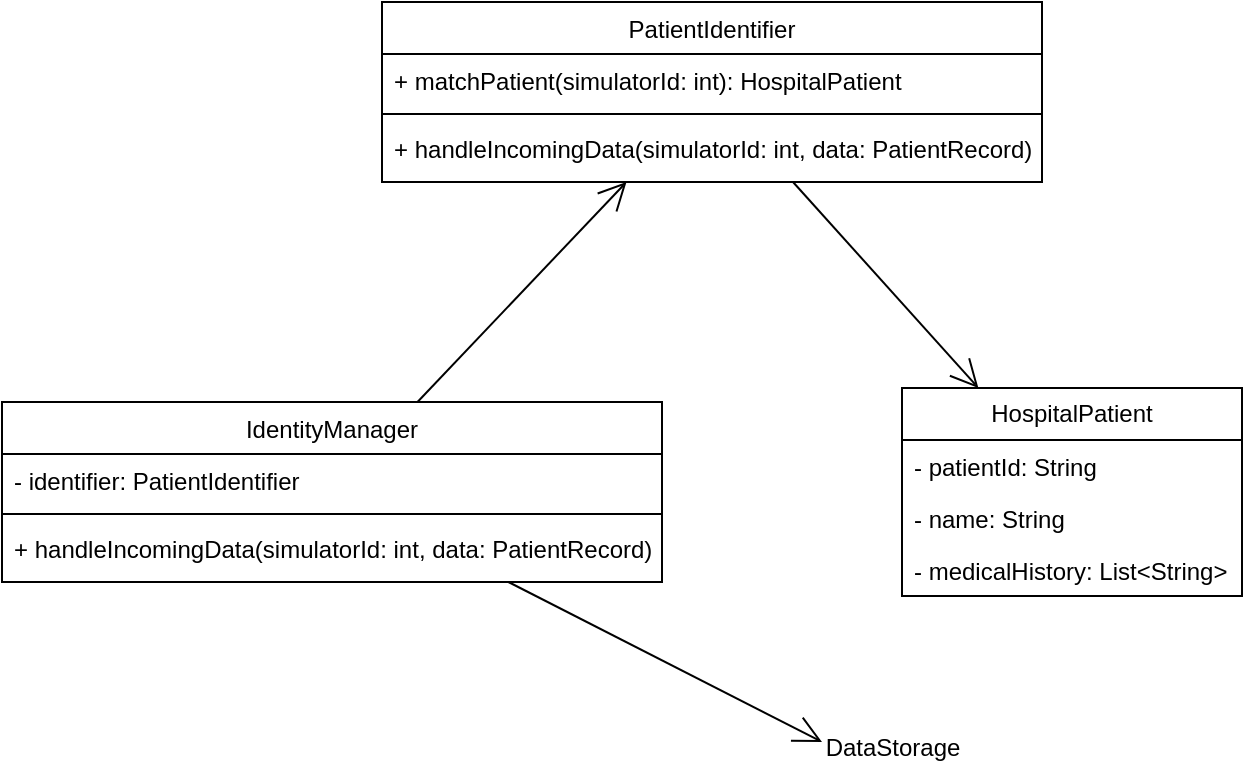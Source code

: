<mxfile version="27.0.9">
  <diagram id="C5RBs43oDa-KdzZeNtuy" name="Page-1">
    <mxGraphModel dx="946" dy="563" grid="1" gridSize="10" guides="1" tooltips="1" connect="1" arrows="1" fold="1" page="1" pageScale="1" pageWidth="827" pageHeight="1169" math="0" shadow="0">
      <root>
        <mxCell id="WIyWlLk6GJQsqaUBKTNV-0" />
        <mxCell id="WIyWlLk6GJQsqaUBKTNV-1" parent="WIyWlLk6GJQsqaUBKTNV-0" />
        <mxCell id="zkfFHV4jXpPFQw0GAbJ--0" value="PatientIdentifier" style="swimlane;fontStyle=0;align=center;verticalAlign=top;childLayout=stackLayout;horizontal=1;startSize=26;horizontalStack=0;resizeParent=1;resizeLast=0;collapsible=1;marginBottom=0;rounded=0;shadow=0;strokeWidth=1;" parent="WIyWlLk6GJQsqaUBKTNV-1" vertex="1">
          <mxGeometry x="220" y="120" width="330" height="90" as="geometry">
            <mxRectangle x="230" y="140" width="160" height="26" as="alternateBounds" />
          </mxGeometry>
        </mxCell>
        <mxCell id="zkfFHV4jXpPFQw0GAbJ--1" value="+ matchPatient(simulatorId: int): HospitalPatient" style="text;align=left;verticalAlign=top;spacingLeft=4;spacingRight=4;overflow=hidden;rotatable=0;points=[[0,0.5],[1,0.5]];portConstraint=eastwest;" parent="zkfFHV4jXpPFQw0GAbJ--0" vertex="1">
          <mxGeometry y="26" width="330" height="26" as="geometry" />
        </mxCell>
        <mxCell id="zkfFHV4jXpPFQw0GAbJ--4" value="" style="line;html=1;strokeWidth=1;align=left;verticalAlign=middle;spacingTop=-1;spacingLeft=3;spacingRight=3;rotatable=0;labelPosition=right;points=[];portConstraint=eastwest;" parent="zkfFHV4jXpPFQw0GAbJ--0" vertex="1">
          <mxGeometry y="52" width="330" height="8" as="geometry" />
        </mxCell>
        <mxCell id="zkfFHV4jXpPFQw0GAbJ--5" value="+ handleIncomingData(simulatorId: int, data: PatientRecord)" style="text;align=left;verticalAlign=top;spacingLeft=4;spacingRight=4;overflow=hidden;rotatable=0;points=[[0,0.5],[1,0.5]];portConstraint=eastwest;" parent="zkfFHV4jXpPFQw0GAbJ--0" vertex="1">
          <mxGeometry y="60" width="330" height="30" as="geometry" />
        </mxCell>
        <mxCell id="SVuWHHzIqd3bxFBPxPHi-0" value="HospitalPatient" style="swimlane;fontStyle=0;childLayout=stackLayout;horizontal=1;startSize=26;fillColor=none;horizontalStack=0;resizeParent=1;resizeParentMax=0;resizeLast=0;collapsible=1;marginBottom=0;whiteSpace=wrap;html=1;" vertex="1" parent="WIyWlLk6GJQsqaUBKTNV-1">
          <mxGeometry x="480" y="313" width="170" height="104" as="geometry" />
        </mxCell>
        <mxCell id="SVuWHHzIqd3bxFBPxPHi-1" value="- patientId: String" style="text;strokeColor=none;fillColor=none;align=left;verticalAlign=top;spacingLeft=4;spacingRight=4;overflow=hidden;rotatable=0;points=[[0,0.5],[1,0.5]];portConstraint=eastwest;whiteSpace=wrap;html=1;" vertex="1" parent="SVuWHHzIqd3bxFBPxPHi-0">
          <mxGeometry y="26" width="170" height="26" as="geometry" />
        </mxCell>
        <mxCell id="SVuWHHzIqd3bxFBPxPHi-2" value="- name: String" style="text;strokeColor=none;fillColor=none;align=left;verticalAlign=top;spacingLeft=4;spacingRight=4;overflow=hidden;rotatable=0;points=[[0,0.5],[1,0.5]];portConstraint=eastwest;whiteSpace=wrap;html=1;" vertex="1" parent="SVuWHHzIqd3bxFBPxPHi-0">
          <mxGeometry y="52" width="170" height="26" as="geometry" />
        </mxCell>
        <mxCell id="SVuWHHzIqd3bxFBPxPHi-3" value="- medicalHistory: List&amp;lt;String&amp;gt;" style="text;strokeColor=none;fillColor=none;align=left;verticalAlign=top;spacingLeft=4;spacingRight=4;overflow=hidden;rotatable=0;points=[[0,0.5],[1,0.5]];portConstraint=eastwest;whiteSpace=wrap;html=1;" vertex="1" parent="SVuWHHzIqd3bxFBPxPHi-0">
          <mxGeometry y="78" width="170" height="26" as="geometry" />
        </mxCell>
        <mxCell id="SVuWHHzIqd3bxFBPxPHi-8" value="" style="endArrow=open;endFill=1;endSize=12;html=1;rounded=0;" edge="1" parent="WIyWlLk6GJQsqaUBKTNV-1" source="zkfFHV4jXpPFQw0GAbJ--0" target="SVuWHHzIqd3bxFBPxPHi-0">
          <mxGeometry width="160" relative="1" as="geometry">
            <mxPoint x="330" y="290" as="sourcePoint" />
            <mxPoint x="302.5" y="410" as="targetPoint" />
          </mxGeometry>
        </mxCell>
        <mxCell id="SVuWHHzIqd3bxFBPxPHi-10" value="IdentityManager" style="swimlane;fontStyle=0;align=center;verticalAlign=top;childLayout=stackLayout;horizontal=1;startSize=26;horizontalStack=0;resizeParent=1;resizeLast=0;collapsible=1;marginBottom=0;rounded=0;shadow=0;strokeWidth=1;" vertex="1" parent="WIyWlLk6GJQsqaUBKTNV-1">
          <mxGeometry x="30" y="320" width="330" height="90" as="geometry">
            <mxRectangle x="230" y="140" width="160" height="26" as="alternateBounds" />
          </mxGeometry>
        </mxCell>
        <mxCell id="SVuWHHzIqd3bxFBPxPHi-11" value="- identifier: PatientIdentifier" style="text;align=left;verticalAlign=top;spacingLeft=4;spacingRight=4;overflow=hidden;rotatable=0;points=[[0,0.5],[1,0.5]];portConstraint=eastwest;" vertex="1" parent="SVuWHHzIqd3bxFBPxPHi-10">
          <mxGeometry y="26" width="330" height="26" as="geometry" />
        </mxCell>
        <mxCell id="SVuWHHzIqd3bxFBPxPHi-12" value="" style="line;html=1;strokeWidth=1;align=left;verticalAlign=middle;spacingTop=-1;spacingLeft=3;spacingRight=3;rotatable=0;labelPosition=right;points=[];portConstraint=eastwest;" vertex="1" parent="SVuWHHzIqd3bxFBPxPHi-10">
          <mxGeometry y="52" width="330" height="8" as="geometry" />
        </mxCell>
        <mxCell id="SVuWHHzIqd3bxFBPxPHi-13" value="+ handleIncomingData(simulatorId: int, data: PatientRecord)" style="text;align=left;verticalAlign=top;spacingLeft=4;spacingRight=4;overflow=hidden;rotatable=0;points=[[0,0.5],[1,0.5]];portConstraint=eastwest;" vertex="1" parent="SVuWHHzIqd3bxFBPxPHi-10">
          <mxGeometry y="60" width="330" height="30" as="geometry" />
        </mxCell>
        <mxCell id="SVuWHHzIqd3bxFBPxPHi-14" value="" style="endArrow=open;endFill=1;endSize=12;html=1;rounded=0;" edge="1" parent="WIyWlLk6GJQsqaUBKTNV-1" source="SVuWHHzIqd3bxFBPxPHi-10" target="zkfFHV4jXpPFQw0GAbJ--0">
          <mxGeometry width="160" relative="1" as="geometry">
            <mxPoint x="220" y="290" as="sourcePoint" />
            <mxPoint x="380" y="290" as="targetPoint" />
          </mxGeometry>
        </mxCell>
        <mxCell id="SVuWHHzIqd3bxFBPxPHi-16" value="" style="endArrow=open;endFill=1;endSize=12;html=1;rounded=0;" edge="1" parent="WIyWlLk6GJQsqaUBKTNV-1" source="SVuWHHzIqd3bxFBPxPHi-10">
          <mxGeometry width="160" relative="1" as="geometry">
            <mxPoint x="350" y="380" as="sourcePoint" />
            <mxPoint x="440" y="490" as="targetPoint" />
          </mxGeometry>
        </mxCell>
        <mxCell id="SVuWHHzIqd3bxFBPxPHi-17" value="DataStorage" style="text;html=1;align=center;verticalAlign=middle;resizable=0;points=[];autosize=1;strokeColor=none;fillColor=none;" vertex="1" parent="WIyWlLk6GJQsqaUBKTNV-1">
          <mxGeometry x="430" y="478" width="90" height="30" as="geometry" />
        </mxCell>
      </root>
    </mxGraphModel>
  </diagram>
</mxfile>
